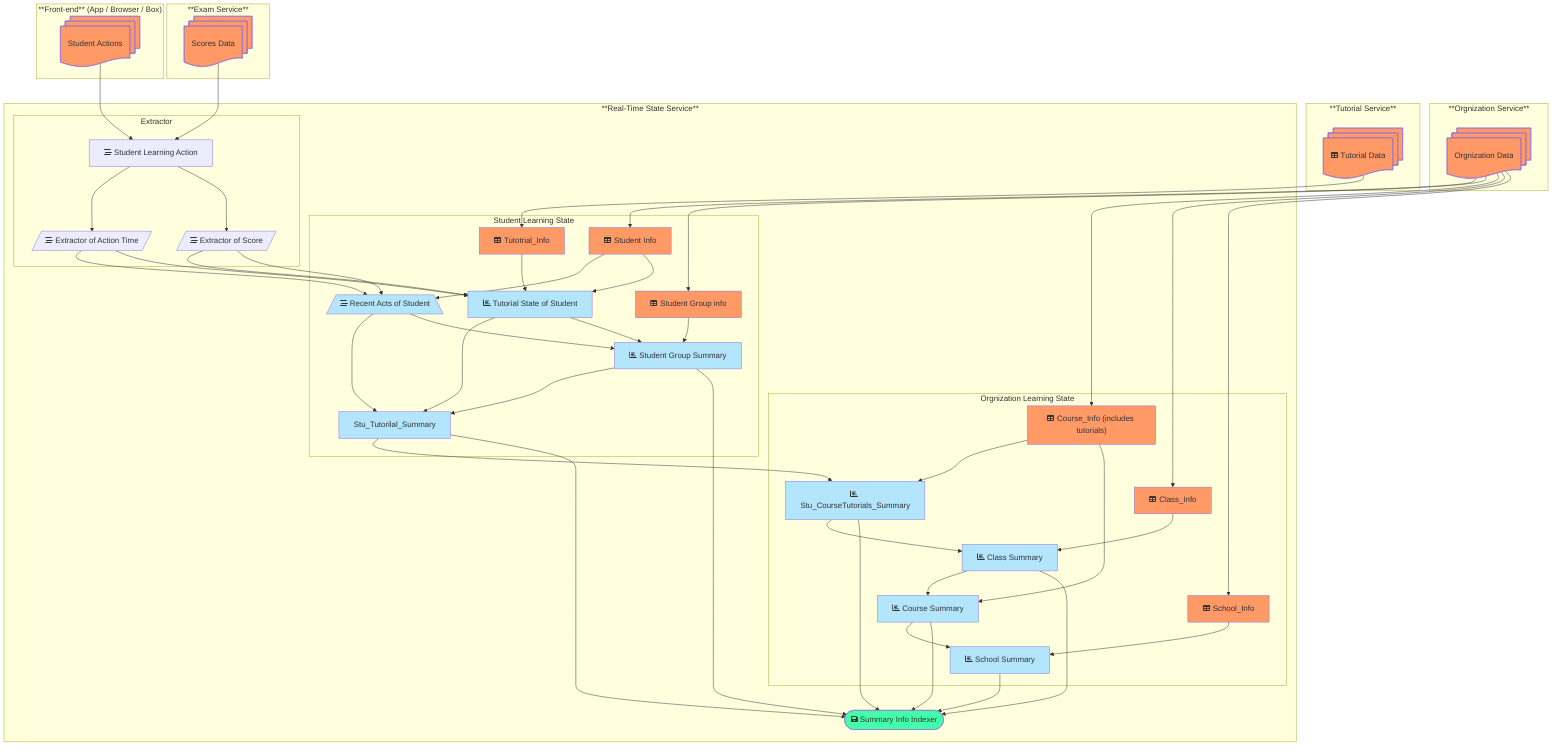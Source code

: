 flowchart TB
    subgraph O["**Orgnization Service**"]
    Org:::Orange@{ shape: docs, label: "Orgnization Data"}
    end
    subgraph Tu["**Tutorial Service**"]
    Tut:::Orange@{ shape: docs, label: "fa:fa-table Tutorial Data"}
    end
    subgraph FE["**Front-end** (App / Browser / Box)"]
    Fe:::Orange@{ shape: docs, label: "Student Actions"}
    end
    subgraph EXAM["**Exam Service**"]
    Exam:::Orange@{ shape: docs, label: "Scores Data"}
    end

    subgraph "**Real-Time State Service**"
    subgraph Extractor
    Fe --> A
    Exam --> A
    A["fa:fa-stream Student Learning Action"] --> B1[/"fa:fa-stream Extractor of Action Time"/]
    A["fa:fa-stream Student Learning Action"] --> B2[/"fa:fa-stream Extractor of Score"/]
    end
    subgraph Student Learning State
    Org --> Stu["fa:fa-table Student Info"]:::Orange
    B2 --> C1["fa:fa-bar-chart Tutorial State of Student"]:::Water
    Tut --> T["fa:fa-table Tutotrial_Info"]:::Orange
    T --> C1
    B1 --> C2[/"fa:fa-stream Recent Acts of Student"\]:::Water
    B1 --> C1
    Stu --> C2
    Stu --> C1
    B2 --> C2
    C1 --> C["Stu_Tutorilal_Summary"]:::Water
    C2 --> C
    Org --> Tx
    C1 --> Dg["fa:fa-bar-chart Student Group Summary"]:::Water
    C2 --> Dg["fa:fa-bar-chart Student Group Summary"]:::Water
    Tx["fa:fa-table Student Group info"]:::Orange --> Dg 
    Dg --> C
    end

    subgraph OrgStat["Orgnization Learning State"]
    
    Org --> T1
    Org --> T2
    Org --> T4
    C --> D1["fa:fa-bar-chart Stu_CourseTutorials_Summary"]:::Water
    D1 --> D2["fa:fa-bar-chart Class Summary"]:::Water
    D2 --> D3["fa:fa-bar-chart Course Summary"]:::Water
    D3 --> D4["fa:fa-bar-chart School Summary"]:::Water
    T1["fa:fa-table Course_Info (includes tutorials)"]:::Orange --> D1 
    T2["fa:fa-table Class_Info"]:::Orange --> D2 
    T1:::Orange --> D3 
    T4["fa:fa-table School_Info"]:::Orange --> D4 
    end
    D1 --> F(["fa:fa-save Summary Info Indexer"]):::Saver
    D2 --> F
    D3 --> F
    D4 --> F
    C --> F
    Dg --> F
    end
    classDef Orange fill:#f96
    classDef Water fill:#B3E5FC
    classDef Saver fill:#4FA